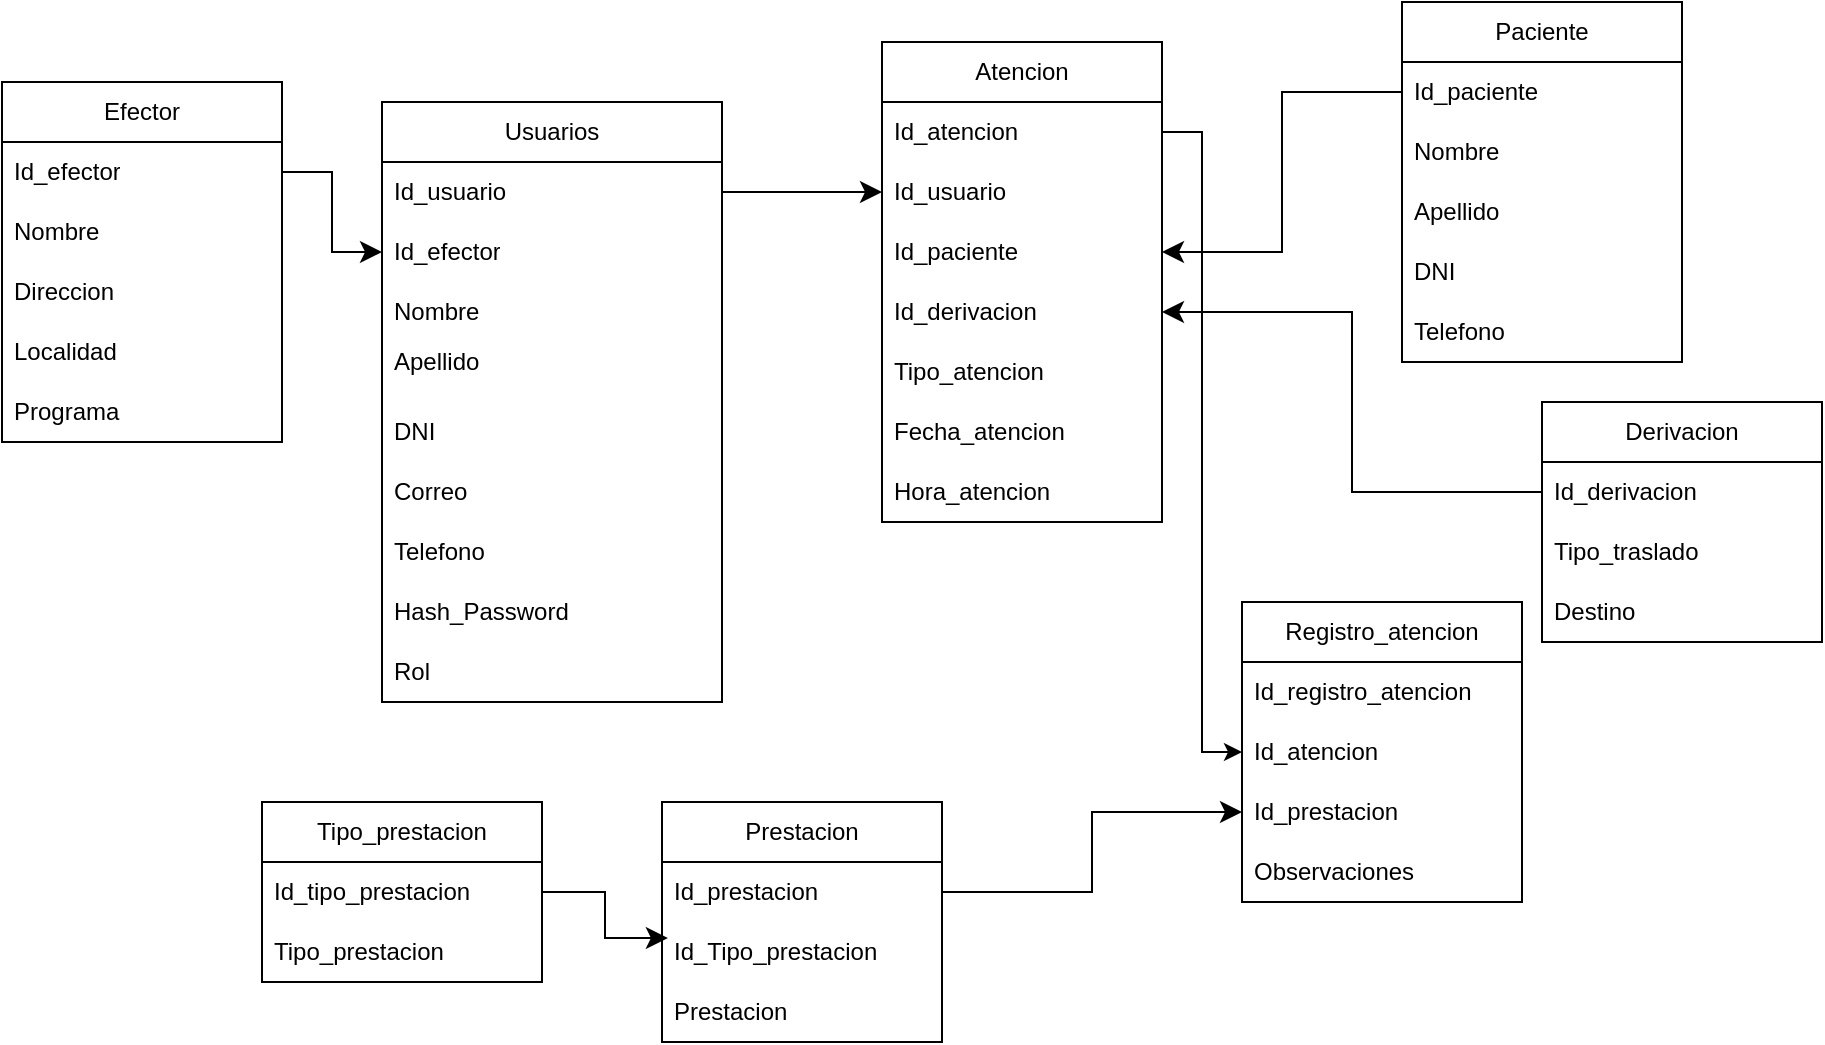 <mxfile version="24.7.17">
  <diagram name="Page-1" id="9f46799a-70d6-7492-0946-bef42562c5a5">
    <mxGraphModel dx="1229" dy="524" grid="1" gridSize="10" guides="1" tooltips="1" connect="1" arrows="1" fold="1" page="1" pageScale="1" pageWidth="1100" pageHeight="850" background="none" math="0" shadow="0">
      <root>
        <mxCell id="0" />
        <mxCell id="1" parent="0" />
        <mxCell id="WsIVIMZvytdaSqJaVblS-7" value="Usuarios" style="swimlane;fontStyle=0;childLayout=stackLayout;horizontal=1;startSize=30;horizontalStack=0;resizeParent=1;resizeParentMax=0;resizeLast=0;collapsible=1;marginBottom=0;whiteSpace=wrap;html=1;" vertex="1" parent="1">
          <mxGeometry x="200" y="90" width="170" height="300" as="geometry" />
        </mxCell>
        <mxCell id="WsIVIMZvytdaSqJaVblS-8" value="Id_usuario" style="text;strokeColor=none;fillColor=none;align=left;verticalAlign=middle;spacingLeft=4;spacingRight=4;overflow=hidden;points=[[0,0.5],[1,0.5]];portConstraint=eastwest;rotatable=0;whiteSpace=wrap;html=1;" vertex="1" parent="WsIVIMZvytdaSqJaVblS-7">
          <mxGeometry y="30" width="170" height="30" as="geometry" />
        </mxCell>
        <mxCell id="WsIVIMZvytdaSqJaVblS-21" value="Id_efector" style="text;strokeColor=none;fillColor=none;align=left;verticalAlign=middle;spacingLeft=4;spacingRight=4;overflow=hidden;points=[[0,0.5],[1,0.5]];portConstraint=eastwest;rotatable=0;whiteSpace=wrap;html=1;" vertex="1" parent="WsIVIMZvytdaSqJaVblS-7">
          <mxGeometry y="60" width="170" height="30" as="geometry" />
        </mxCell>
        <mxCell id="WsIVIMZvytdaSqJaVblS-9" value="Nombre&lt;span style=&quot;white-space: pre;&quot;&gt;&#x9;&lt;/span&gt;" style="text;strokeColor=none;fillColor=none;align=left;verticalAlign=middle;spacingLeft=4;spacingRight=4;overflow=hidden;points=[[0,0.5],[1,0.5]];portConstraint=eastwest;rotatable=0;whiteSpace=wrap;html=1;" vertex="1" parent="WsIVIMZvytdaSqJaVblS-7">
          <mxGeometry y="90" width="170" height="30" as="geometry" />
        </mxCell>
        <mxCell id="WsIVIMZvytdaSqJaVblS-10" value="Apellido&lt;div&gt;&lt;br&gt;&lt;/div&gt;" style="text;strokeColor=none;fillColor=none;align=left;verticalAlign=middle;spacingLeft=4;spacingRight=4;overflow=hidden;points=[[0,0.5],[1,0.5]];portConstraint=eastwest;rotatable=0;whiteSpace=wrap;html=1;" vertex="1" parent="WsIVIMZvytdaSqJaVblS-7">
          <mxGeometry y="120" width="170" height="30" as="geometry" />
        </mxCell>
        <mxCell id="WsIVIMZvytdaSqJaVblS-11" value="DNI" style="text;strokeColor=none;fillColor=none;align=left;verticalAlign=middle;spacingLeft=4;spacingRight=4;overflow=hidden;points=[[0,0.5],[1,0.5]];portConstraint=eastwest;rotatable=0;whiteSpace=wrap;html=1;" vertex="1" parent="WsIVIMZvytdaSqJaVblS-7">
          <mxGeometry y="150" width="170" height="30" as="geometry" />
        </mxCell>
        <mxCell id="WsIVIMZvytdaSqJaVblS-12" value="Correo" style="text;strokeColor=none;fillColor=none;align=left;verticalAlign=middle;spacingLeft=4;spacingRight=4;overflow=hidden;points=[[0,0.5],[1,0.5]];portConstraint=eastwest;rotatable=0;whiteSpace=wrap;html=1;" vertex="1" parent="WsIVIMZvytdaSqJaVblS-7">
          <mxGeometry y="180" width="170" height="30" as="geometry" />
        </mxCell>
        <mxCell id="WsIVIMZvytdaSqJaVblS-13" value="Telefono" style="text;strokeColor=none;fillColor=none;align=left;verticalAlign=middle;spacingLeft=4;spacingRight=4;overflow=hidden;points=[[0,0.5],[1,0.5]];portConstraint=eastwest;rotatable=0;whiteSpace=wrap;html=1;" vertex="1" parent="WsIVIMZvytdaSqJaVblS-7">
          <mxGeometry y="210" width="170" height="30" as="geometry" />
        </mxCell>
        <mxCell id="WsIVIMZvytdaSqJaVblS-14" value="Hash_Password" style="text;strokeColor=none;fillColor=none;align=left;verticalAlign=middle;spacingLeft=4;spacingRight=4;overflow=hidden;points=[[0,0.5],[1,0.5]];portConstraint=eastwest;rotatable=0;whiteSpace=wrap;html=1;" vertex="1" parent="WsIVIMZvytdaSqJaVblS-7">
          <mxGeometry y="240" width="170" height="30" as="geometry" />
        </mxCell>
        <mxCell id="WsIVIMZvytdaSqJaVblS-22" value="Rol" style="text;strokeColor=none;fillColor=none;align=left;verticalAlign=middle;spacingLeft=4;spacingRight=4;overflow=hidden;points=[[0,0.5],[1,0.5]];portConstraint=eastwest;rotatable=0;whiteSpace=wrap;html=1;" vertex="1" parent="WsIVIMZvytdaSqJaVblS-7">
          <mxGeometry y="270" width="170" height="30" as="geometry" />
        </mxCell>
        <mxCell id="WsIVIMZvytdaSqJaVblS-15" value="Efector" style="swimlane;fontStyle=0;childLayout=stackLayout;horizontal=1;startSize=30;horizontalStack=0;resizeParent=1;resizeParentMax=0;resizeLast=0;collapsible=1;marginBottom=0;whiteSpace=wrap;html=1;" vertex="1" parent="1">
          <mxGeometry x="10" y="80" width="140" height="180" as="geometry" />
        </mxCell>
        <mxCell id="WsIVIMZvytdaSqJaVblS-16" value="Id_efector" style="text;strokeColor=none;fillColor=none;align=left;verticalAlign=middle;spacingLeft=4;spacingRight=4;overflow=hidden;points=[[0,0.5],[1,0.5]];portConstraint=eastwest;rotatable=0;whiteSpace=wrap;html=1;" vertex="1" parent="WsIVIMZvytdaSqJaVblS-15">
          <mxGeometry y="30" width="140" height="30" as="geometry" />
        </mxCell>
        <mxCell id="WsIVIMZvytdaSqJaVblS-17" value="Nombre" style="text;strokeColor=none;fillColor=none;align=left;verticalAlign=middle;spacingLeft=4;spacingRight=4;overflow=hidden;points=[[0,0.5],[1,0.5]];portConstraint=eastwest;rotatable=0;whiteSpace=wrap;html=1;" vertex="1" parent="WsIVIMZvytdaSqJaVblS-15">
          <mxGeometry y="60" width="140" height="30" as="geometry" />
        </mxCell>
        <mxCell id="WsIVIMZvytdaSqJaVblS-18" value="Direccion" style="text;strokeColor=none;fillColor=none;align=left;verticalAlign=middle;spacingLeft=4;spacingRight=4;overflow=hidden;points=[[0,0.5],[1,0.5]];portConstraint=eastwest;rotatable=0;whiteSpace=wrap;html=1;" vertex="1" parent="WsIVIMZvytdaSqJaVblS-15">
          <mxGeometry y="90" width="140" height="30" as="geometry" />
        </mxCell>
        <mxCell id="WsIVIMZvytdaSqJaVblS-19" value="Localidad" style="text;strokeColor=none;fillColor=none;align=left;verticalAlign=middle;spacingLeft=4;spacingRight=4;overflow=hidden;points=[[0,0.5],[1,0.5]];portConstraint=eastwest;rotatable=0;whiteSpace=wrap;html=1;" vertex="1" parent="WsIVIMZvytdaSqJaVblS-15">
          <mxGeometry y="120" width="140" height="30" as="geometry" />
        </mxCell>
        <mxCell id="WsIVIMZvytdaSqJaVblS-20" value="Programa" style="text;strokeColor=none;fillColor=none;align=left;verticalAlign=middle;spacingLeft=4;spacingRight=4;overflow=hidden;points=[[0,0.5],[1,0.5]];portConstraint=eastwest;rotatable=0;whiteSpace=wrap;html=1;" vertex="1" parent="WsIVIMZvytdaSqJaVblS-15">
          <mxGeometry y="150" width="140" height="30" as="geometry" />
        </mxCell>
        <mxCell id="WsIVIMZvytdaSqJaVblS-23" value="Paciente" style="swimlane;fontStyle=0;childLayout=stackLayout;horizontal=1;startSize=30;horizontalStack=0;resizeParent=1;resizeParentMax=0;resizeLast=0;collapsible=1;marginBottom=0;whiteSpace=wrap;html=1;" vertex="1" parent="1">
          <mxGeometry x="710" y="40" width="140" height="180" as="geometry" />
        </mxCell>
        <mxCell id="WsIVIMZvytdaSqJaVblS-24" value="Id_paciente" style="text;strokeColor=none;fillColor=none;align=left;verticalAlign=middle;spacingLeft=4;spacingRight=4;overflow=hidden;points=[[0,0.5],[1,0.5]];portConstraint=eastwest;rotatable=0;whiteSpace=wrap;html=1;" vertex="1" parent="WsIVIMZvytdaSqJaVblS-23">
          <mxGeometry y="30" width="140" height="30" as="geometry" />
        </mxCell>
        <mxCell id="WsIVIMZvytdaSqJaVblS-25" value="Nombre" style="text;strokeColor=none;fillColor=none;align=left;verticalAlign=middle;spacingLeft=4;spacingRight=4;overflow=hidden;points=[[0,0.5],[1,0.5]];portConstraint=eastwest;rotatable=0;whiteSpace=wrap;html=1;" vertex="1" parent="WsIVIMZvytdaSqJaVblS-23">
          <mxGeometry y="60" width="140" height="30" as="geometry" />
        </mxCell>
        <mxCell id="WsIVIMZvytdaSqJaVblS-26" value="Apellido" style="text;strokeColor=none;fillColor=none;align=left;verticalAlign=middle;spacingLeft=4;spacingRight=4;overflow=hidden;points=[[0,0.5],[1,0.5]];portConstraint=eastwest;rotatable=0;whiteSpace=wrap;html=1;" vertex="1" parent="WsIVIMZvytdaSqJaVblS-23">
          <mxGeometry y="90" width="140" height="30" as="geometry" />
        </mxCell>
        <mxCell id="WsIVIMZvytdaSqJaVblS-27" value="DNI" style="text;strokeColor=none;fillColor=none;align=left;verticalAlign=middle;spacingLeft=4;spacingRight=4;overflow=hidden;points=[[0,0.5],[1,0.5]];portConstraint=eastwest;rotatable=0;whiteSpace=wrap;html=1;" vertex="1" parent="WsIVIMZvytdaSqJaVblS-23">
          <mxGeometry y="120" width="140" height="30" as="geometry" />
        </mxCell>
        <mxCell id="WsIVIMZvytdaSqJaVblS-28" value="Telefono" style="text;strokeColor=none;fillColor=none;align=left;verticalAlign=middle;spacingLeft=4;spacingRight=4;overflow=hidden;points=[[0,0.5],[1,0.5]];portConstraint=eastwest;rotatable=0;whiteSpace=wrap;html=1;" vertex="1" parent="WsIVIMZvytdaSqJaVblS-23">
          <mxGeometry y="150" width="140" height="30" as="geometry" />
        </mxCell>
        <mxCell id="WsIVIMZvytdaSqJaVblS-31" value="Atencion" style="swimlane;fontStyle=0;childLayout=stackLayout;horizontal=1;startSize=30;horizontalStack=0;resizeParent=1;resizeParentMax=0;resizeLast=0;collapsible=1;marginBottom=0;whiteSpace=wrap;html=1;" vertex="1" parent="1">
          <mxGeometry x="450" y="60" width="140" height="240" as="geometry" />
        </mxCell>
        <mxCell id="WsIVIMZvytdaSqJaVblS-32" value="Id_atencion" style="text;strokeColor=none;fillColor=none;align=left;verticalAlign=middle;spacingLeft=4;spacingRight=4;overflow=hidden;points=[[0,0.5],[1,0.5]];portConstraint=eastwest;rotatable=0;whiteSpace=wrap;html=1;" vertex="1" parent="WsIVIMZvytdaSqJaVblS-31">
          <mxGeometry y="30" width="140" height="30" as="geometry" />
        </mxCell>
        <mxCell id="WsIVIMZvytdaSqJaVblS-33" value="Id_usuario" style="text;strokeColor=none;fillColor=none;align=left;verticalAlign=middle;spacingLeft=4;spacingRight=4;overflow=hidden;points=[[0,0.5],[1,0.5]];portConstraint=eastwest;rotatable=0;whiteSpace=wrap;html=1;" vertex="1" parent="WsIVIMZvytdaSqJaVblS-31">
          <mxGeometry y="60" width="140" height="30" as="geometry" />
        </mxCell>
        <mxCell id="WsIVIMZvytdaSqJaVblS-34" value="Id_paciente" style="text;strokeColor=none;fillColor=none;align=left;verticalAlign=middle;spacingLeft=4;spacingRight=4;overflow=hidden;points=[[0,0.5],[1,0.5]];portConstraint=eastwest;rotatable=0;whiteSpace=wrap;html=1;" vertex="1" parent="WsIVIMZvytdaSqJaVblS-31">
          <mxGeometry y="90" width="140" height="30" as="geometry" />
        </mxCell>
        <mxCell id="WsIVIMZvytdaSqJaVblS-61" value="Id_derivacion" style="text;strokeColor=none;fillColor=none;align=left;verticalAlign=middle;spacingLeft=4;spacingRight=4;overflow=hidden;points=[[0,0.5],[1,0.5]];portConstraint=eastwest;rotatable=0;whiteSpace=wrap;html=1;" vertex="1" parent="WsIVIMZvytdaSqJaVblS-31">
          <mxGeometry y="120" width="140" height="30" as="geometry" />
        </mxCell>
        <mxCell id="WsIVIMZvytdaSqJaVblS-35" value="Tipo_atencion" style="text;strokeColor=none;fillColor=none;align=left;verticalAlign=middle;spacingLeft=4;spacingRight=4;overflow=hidden;points=[[0,0.5],[1,0.5]];portConstraint=eastwest;rotatable=0;whiteSpace=wrap;html=1;" vertex="1" parent="WsIVIMZvytdaSqJaVblS-31">
          <mxGeometry y="150" width="140" height="30" as="geometry" />
        </mxCell>
        <mxCell id="WsIVIMZvytdaSqJaVblS-43" value="Fecha_atencion" style="text;strokeColor=none;fillColor=none;align=left;verticalAlign=middle;spacingLeft=4;spacingRight=4;overflow=hidden;points=[[0,0.5],[1,0.5]];portConstraint=eastwest;rotatable=0;whiteSpace=wrap;html=1;" vertex="1" parent="WsIVIMZvytdaSqJaVblS-31">
          <mxGeometry y="180" width="140" height="30" as="geometry" />
        </mxCell>
        <mxCell id="WsIVIMZvytdaSqJaVblS-44" value="Hora_atencion" style="text;strokeColor=none;fillColor=none;align=left;verticalAlign=middle;spacingLeft=4;spacingRight=4;overflow=hidden;points=[[0,0.5],[1,0.5]];portConstraint=eastwest;rotatable=0;whiteSpace=wrap;html=1;" vertex="1" parent="WsIVIMZvytdaSqJaVblS-31">
          <mxGeometry y="210" width="140" height="30" as="geometry" />
        </mxCell>
        <mxCell id="WsIVIMZvytdaSqJaVblS-47" value="" style="edgeStyle=elbowEdgeStyle;elbow=horizontal;endArrow=classic;html=1;curved=0;rounded=0;endSize=8;startSize=8;exitX=0;exitY=0.5;exitDx=0;exitDy=0;entryX=1;entryY=0.5;entryDx=0;entryDy=0;" edge="1" parent="1" source="WsIVIMZvytdaSqJaVblS-24" target="WsIVIMZvytdaSqJaVblS-34">
          <mxGeometry width="50" height="50" relative="1" as="geometry">
            <mxPoint x="720" y="120" as="sourcePoint" />
            <mxPoint x="770" y="70" as="targetPoint" />
          </mxGeometry>
        </mxCell>
        <mxCell id="WsIVIMZvytdaSqJaVblS-48" value="" style="edgeStyle=elbowEdgeStyle;elbow=horizontal;endArrow=classic;html=1;curved=0;rounded=0;endSize=8;startSize=8;entryX=0;entryY=0.5;entryDx=0;entryDy=0;" edge="1" parent="1" source="WsIVIMZvytdaSqJaVblS-8" target="WsIVIMZvytdaSqJaVblS-33">
          <mxGeometry width="50" height="50" relative="1" as="geometry">
            <mxPoint x="440" y="120" as="sourcePoint" />
            <mxPoint x="490" y="70" as="targetPoint" />
          </mxGeometry>
        </mxCell>
        <mxCell id="WsIVIMZvytdaSqJaVblS-49" value="" style="edgeStyle=elbowEdgeStyle;elbow=horizontal;endArrow=classic;html=1;curved=0;rounded=0;endSize=8;startSize=8;exitX=1;exitY=0.5;exitDx=0;exitDy=0;" edge="1" parent="1" source="WsIVIMZvytdaSqJaVblS-16" target="WsIVIMZvytdaSqJaVblS-21">
          <mxGeometry width="50" height="50" relative="1" as="geometry">
            <mxPoint x="180" y="140" as="sourcePoint" />
            <mxPoint x="230" y="90" as="targetPoint" />
          </mxGeometry>
        </mxCell>
        <mxCell id="WsIVIMZvytdaSqJaVblS-50" value="Prestacion" style="swimlane;fontStyle=0;childLayout=stackLayout;horizontal=1;startSize=30;horizontalStack=0;resizeParent=1;resizeParentMax=0;resizeLast=0;collapsible=1;marginBottom=0;whiteSpace=wrap;html=1;" vertex="1" parent="1">
          <mxGeometry x="340" y="440" width="140" height="120" as="geometry">
            <mxRectangle x="340" y="440" width="100" height="30" as="alternateBounds" />
          </mxGeometry>
        </mxCell>
        <mxCell id="WsIVIMZvytdaSqJaVblS-51" value="Id_prestacion" style="text;strokeColor=none;fillColor=none;align=left;verticalAlign=middle;spacingLeft=4;spacingRight=4;overflow=hidden;points=[[0,0.5],[1,0.5]];portConstraint=eastwest;rotatable=0;whiteSpace=wrap;html=1;" vertex="1" parent="WsIVIMZvytdaSqJaVblS-50">
          <mxGeometry y="30" width="140" height="30" as="geometry" />
        </mxCell>
        <mxCell id="WsIVIMZvytdaSqJaVblS-52" value="Id_Tipo_prestacion" style="text;strokeColor=none;fillColor=none;align=left;verticalAlign=middle;spacingLeft=4;spacingRight=4;overflow=hidden;points=[[0,0.5],[1,0.5]];portConstraint=eastwest;rotatable=0;whiteSpace=wrap;html=1;" vertex="1" parent="WsIVIMZvytdaSqJaVblS-50">
          <mxGeometry y="60" width="140" height="30" as="geometry" />
        </mxCell>
        <mxCell id="WsIVIMZvytdaSqJaVblS-53" value="Prestacion" style="text;strokeColor=none;fillColor=none;align=left;verticalAlign=middle;spacingLeft=4;spacingRight=4;overflow=hidden;points=[[0,0.5],[1,0.5]];portConstraint=eastwest;rotatable=0;whiteSpace=wrap;html=1;" vertex="1" parent="WsIVIMZvytdaSqJaVblS-50">
          <mxGeometry y="90" width="140" height="30" as="geometry" />
        </mxCell>
        <mxCell id="WsIVIMZvytdaSqJaVblS-54" value="Tipo_prestacion" style="swimlane;fontStyle=0;childLayout=stackLayout;horizontal=1;startSize=30;horizontalStack=0;resizeParent=1;resizeParentMax=0;resizeLast=0;collapsible=1;marginBottom=0;whiteSpace=wrap;html=1;" vertex="1" parent="1">
          <mxGeometry x="140" y="440" width="140" height="90" as="geometry" />
        </mxCell>
        <mxCell id="WsIVIMZvytdaSqJaVblS-55" value="Id_tipo_prestacion" style="text;strokeColor=none;fillColor=none;align=left;verticalAlign=middle;spacingLeft=4;spacingRight=4;overflow=hidden;points=[[0,0.5],[1,0.5]];portConstraint=eastwest;rotatable=0;whiteSpace=wrap;html=1;" vertex="1" parent="WsIVIMZvytdaSqJaVblS-54">
          <mxGeometry y="30" width="140" height="30" as="geometry" />
        </mxCell>
        <mxCell id="WsIVIMZvytdaSqJaVblS-56" value="Tipo_prestacion" style="text;strokeColor=none;fillColor=none;align=left;verticalAlign=middle;spacingLeft=4;spacingRight=4;overflow=hidden;points=[[0,0.5],[1,0.5]];portConstraint=eastwest;rotatable=0;whiteSpace=wrap;html=1;" vertex="1" parent="WsIVIMZvytdaSqJaVblS-54">
          <mxGeometry y="60" width="140" height="30" as="geometry" />
        </mxCell>
        <mxCell id="WsIVIMZvytdaSqJaVblS-59" value="" style="edgeStyle=elbowEdgeStyle;elbow=horizontal;endArrow=classic;html=1;curved=0;rounded=0;endSize=8;startSize=8;entryX=0.021;entryY=0.267;entryDx=0;entryDy=0;entryPerimeter=0;" edge="1" parent="1" source="WsIVIMZvytdaSqJaVblS-55" target="WsIVIMZvytdaSqJaVblS-52">
          <mxGeometry width="50" height="50" relative="1" as="geometry">
            <mxPoint x="520" y="460" as="sourcePoint" />
            <mxPoint x="570" y="410" as="targetPoint" />
          </mxGeometry>
        </mxCell>
        <mxCell id="WsIVIMZvytdaSqJaVblS-60" value="" style="edgeStyle=elbowEdgeStyle;elbow=horizontal;endArrow=classic;html=1;curved=0;rounded=0;endSize=8;startSize=8;" edge="1" parent="1" source="WsIVIMZvytdaSqJaVblS-51" target="WsIVIMZvytdaSqJaVblS-70">
          <mxGeometry width="50" height="50" relative="1" as="geometry">
            <mxPoint x="520" y="460" as="sourcePoint" />
            <mxPoint x="570" y="410" as="targetPoint" />
          </mxGeometry>
        </mxCell>
        <mxCell id="WsIVIMZvytdaSqJaVblS-62" value="Derivacion" style="swimlane;fontStyle=0;childLayout=stackLayout;horizontal=1;startSize=30;horizontalStack=0;resizeParent=1;resizeParentMax=0;resizeLast=0;collapsible=1;marginBottom=0;whiteSpace=wrap;html=1;" vertex="1" parent="1">
          <mxGeometry x="780" y="240" width="140" height="120" as="geometry" />
        </mxCell>
        <mxCell id="WsIVIMZvytdaSqJaVblS-63" value="Id_derivacion" style="text;strokeColor=none;fillColor=none;align=left;verticalAlign=middle;spacingLeft=4;spacingRight=4;overflow=hidden;points=[[0,0.5],[1,0.5]];portConstraint=eastwest;rotatable=0;whiteSpace=wrap;html=1;" vertex="1" parent="WsIVIMZvytdaSqJaVblS-62">
          <mxGeometry y="30" width="140" height="30" as="geometry" />
        </mxCell>
        <mxCell id="WsIVIMZvytdaSqJaVblS-64" value="Tipo_traslado" style="text;strokeColor=none;fillColor=none;align=left;verticalAlign=middle;spacingLeft=4;spacingRight=4;overflow=hidden;points=[[0,0.5],[1,0.5]];portConstraint=eastwest;rotatable=0;whiteSpace=wrap;html=1;" vertex="1" parent="WsIVIMZvytdaSqJaVblS-62">
          <mxGeometry y="60" width="140" height="30" as="geometry" />
        </mxCell>
        <mxCell id="WsIVIMZvytdaSqJaVblS-65" value="Destino" style="text;strokeColor=none;fillColor=none;align=left;verticalAlign=middle;spacingLeft=4;spacingRight=4;overflow=hidden;points=[[0,0.5],[1,0.5]];portConstraint=eastwest;rotatable=0;whiteSpace=wrap;html=1;" vertex="1" parent="WsIVIMZvytdaSqJaVblS-62">
          <mxGeometry y="90" width="140" height="30" as="geometry" />
        </mxCell>
        <mxCell id="WsIVIMZvytdaSqJaVblS-66" value="" style="edgeStyle=elbowEdgeStyle;elbow=horizontal;endArrow=classic;html=1;curved=0;rounded=0;endSize=8;startSize=8;entryX=1;entryY=0.5;entryDx=0;entryDy=0;" edge="1" parent="1" source="WsIVIMZvytdaSqJaVblS-63" target="WsIVIMZvytdaSqJaVblS-61">
          <mxGeometry width="50" height="50" relative="1" as="geometry">
            <mxPoint x="520" y="360" as="sourcePoint" />
            <mxPoint x="570" y="310" as="targetPoint" />
          </mxGeometry>
        </mxCell>
        <mxCell id="WsIVIMZvytdaSqJaVblS-67" value="Registro_atencion" style="swimlane;fontStyle=0;childLayout=stackLayout;horizontal=1;startSize=30;horizontalStack=0;resizeParent=1;resizeParentMax=0;resizeLast=0;collapsible=1;marginBottom=0;whiteSpace=wrap;html=1;" vertex="1" parent="1">
          <mxGeometry x="630" y="340" width="140" height="150" as="geometry" />
        </mxCell>
        <mxCell id="WsIVIMZvytdaSqJaVblS-68" value="Id_registro_atencion" style="text;strokeColor=none;fillColor=none;align=left;verticalAlign=middle;spacingLeft=4;spacingRight=4;overflow=hidden;points=[[0,0.5],[1,0.5]];portConstraint=eastwest;rotatable=0;whiteSpace=wrap;html=1;" vertex="1" parent="WsIVIMZvytdaSqJaVblS-67">
          <mxGeometry y="30" width="140" height="30" as="geometry" />
        </mxCell>
        <mxCell id="WsIVIMZvytdaSqJaVblS-69" value="Id_atencion" style="text;strokeColor=none;fillColor=none;align=left;verticalAlign=middle;spacingLeft=4;spacingRight=4;overflow=hidden;points=[[0,0.5],[1,0.5]];portConstraint=eastwest;rotatable=0;whiteSpace=wrap;html=1;" vertex="1" parent="WsIVIMZvytdaSqJaVblS-67">
          <mxGeometry y="60" width="140" height="30" as="geometry" />
        </mxCell>
        <mxCell id="WsIVIMZvytdaSqJaVblS-70" value="Id_prestacion" style="text;strokeColor=none;fillColor=none;align=left;verticalAlign=middle;spacingLeft=4;spacingRight=4;overflow=hidden;points=[[0,0.5],[1,0.5]];portConstraint=eastwest;rotatable=0;whiteSpace=wrap;html=1;" vertex="1" parent="WsIVIMZvytdaSqJaVblS-67">
          <mxGeometry y="90" width="140" height="30" as="geometry" />
        </mxCell>
        <mxCell id="WsIVIMZvytdaSqJaVblS-71" value="Observaciones" style="text;strokeColor=none;fillColor=none;align=left;verticalAlign=middle;spacingLeft=4;spacingRight=4;overflow=hidden;points=[[0,0.5],[1,0.5]];portConstraint=eastwest;rotatable=0;whiteSpace=wrap;html=1;" vertex="1" parent="WsIVIMZvytdaSqJaVblS-67">
          <mxGeometry y="120" width="140" height="30" as="geometry" />
        </mxCell>
        <mxCell id="WsIVIMZvytdaSqJaVblS-73" style="edgeStyle=orthogonalEdgeStyle;rounded=0;orthogonalLoop=1;jettySize=auto;html=1;" edge="1" parent="1" source="WsIVIMZvytdaSqJaVblS-32" target="WsIVIMZvytdaSqJaVblS-69">
          <mxGeometry relative="1" as="geometry" />
        </mxCell>
      </root>
    </mxGraphModel>
  </diagram>
</mxfile>
